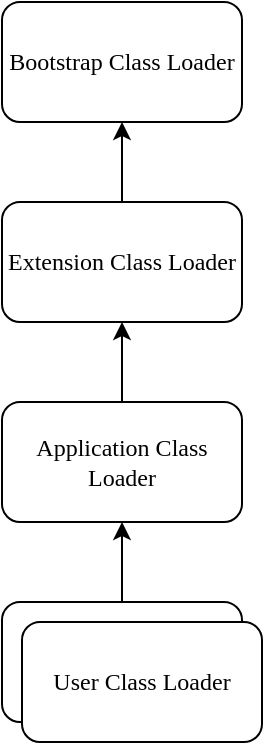 <mxfile version="20.8.16" type="device"><diagram name="第 1 页" id="ckdcWbTiNyBvFmeWhWcr"><mxGraphModel dx="1114" dy="894" grid="1" gridSize="10" guides="1" tooltips="1" connect="1" arrows="1" fold="1" page="1" pageScale="1" pageWidth="827" pageHeight="1169" math="0" shadow="0"><root><mxCell id="0"/><mxCell id="1" parent="0"/><mxCell id="OP8WMOU6NsNKWAFcU5vE-3" value="" style="edgeStyle=orthogonalEdgeStyle;rounded=0;orthogonalLoop=1;jettySize=auto;html=1;exitX=0.5;exitY=0;exitDx=0;exitDy=0;fontSize=12;fontFamily=Verdana;" parent="1" source="OP8WMOU6NsNKWAFcU5vE-2" target="OP8WMOU6NsNKWAFcU5vE-1" edge="1"><mxGeometry relative="1" as="geometry"><mxPoint x="430" y="280" as="targetPoint"/></mxGeometry></mxCell><mxCell id="OP8WMOU6NsNKWAFcU5vE-1" value="Bootstrap Class Loader" style="rounded=1;whiteSpace=wrap;html=1;fontSize=12;fontFamily=Verdana;" parent="1" vertex="1"><mxGeometry x="310" y="210" width="120" height="60" as="geometry"/></mxCell><mxCell id="OP8WMOU6NsNKWAFcU5vE-5" value="" style="edgeStyle=orthogonalEdgeStyle;rounded=0;orthogonalLoop=1;jettySize=auto;html=1;entryX=0.5;entryY=1;entryDx=0;entryDy=0;exitX=0.5;exitY=0;exitDx=0;exitDy=0;fontSize=12;fontFamily=Verdana;" parent="1" source="OP8WMOU6NsNKWAFcU5vE-4" target="OP8WMOU6NsNKWAFcU5vE-2" edge="1"><mxGeometry relative="1" as="geometry"/></mxCell><mxCell id="OP8WMOU6NsNKWAFcU5vE-2" value="Extension Class Loader" style="whiteSpace=wrap;html=1;rounded=1;fontSize=12;fontFamily=Verdana;" parent="1" vertex="1"><mxGeometry x="310" y="310" width="120" height="60" as="geometry"/></mxCell><mxCell id="OP8WMOU6NsNKWAFcU5vE-4" value="Application Class Loader" style="whiteSpace=wrap;html=1;rounded=1;fontSize=12;fontFamily=Verdana;" parent="1" vertex="1"><mxGeometry x="310" y="410" width="120" height="60" as="geometry"/></mxCell><mxCell id="OP8WMOU6NsNKWAFcU5vE-7" style="edgeStyle=orthogonalEdgeStyle;rounded=0;orthogonalLoop=1;jettySize=auto;html=1;exitX=0.5;exitY=0;exitDx=0;exitDy=0;fontSize=12;fontFamily=Verdana;" parent="1" source="OP8WMOU6NsNKWAFcU5vE-6" target="OP8WMOU6NsNKWAFcU5vE-4" edge="1"><mxGeometry relative="1" as="geometry"/></mxCell><mxCell id="OP8WMOU6NsNKWAFcU5vE-6" value="" style="whiteSpace=wrap;html=1;rounded=1;fontSize=12;fontFamily=Verdana;" parent="1" vertex="1"><mxGeometry x="310" y="510" width="120" height="60" as="geometry"/></mxCell><mxCell id="OP8WMOU6NsNKWAFcU5vE-8" value="User Class Loader" style="whiteSpace=wrap;html=1;rounded=1;fontSize=12;fontFamily=Verdana;" parent="1" vertex="1"><mxGeometry x="320" y="520" width="120" height="60" as="geometry"/></mxCell></root></mxGraphModel></diagram></mxfile>